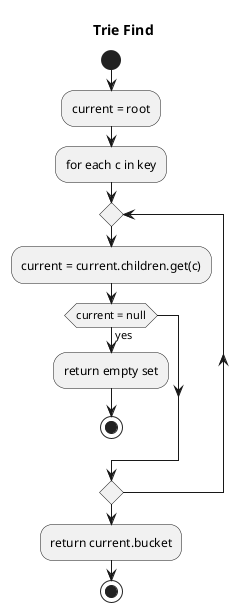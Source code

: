 @startuml

title Trie Find

start
:current = root;

:for each c in key;
repeat
    :current = current.children.get(c);
    if (current = null) then (yes)
        :return empty set;
        stop
    endif
repeatwhile
:return current.bucket;
stop
@enduml